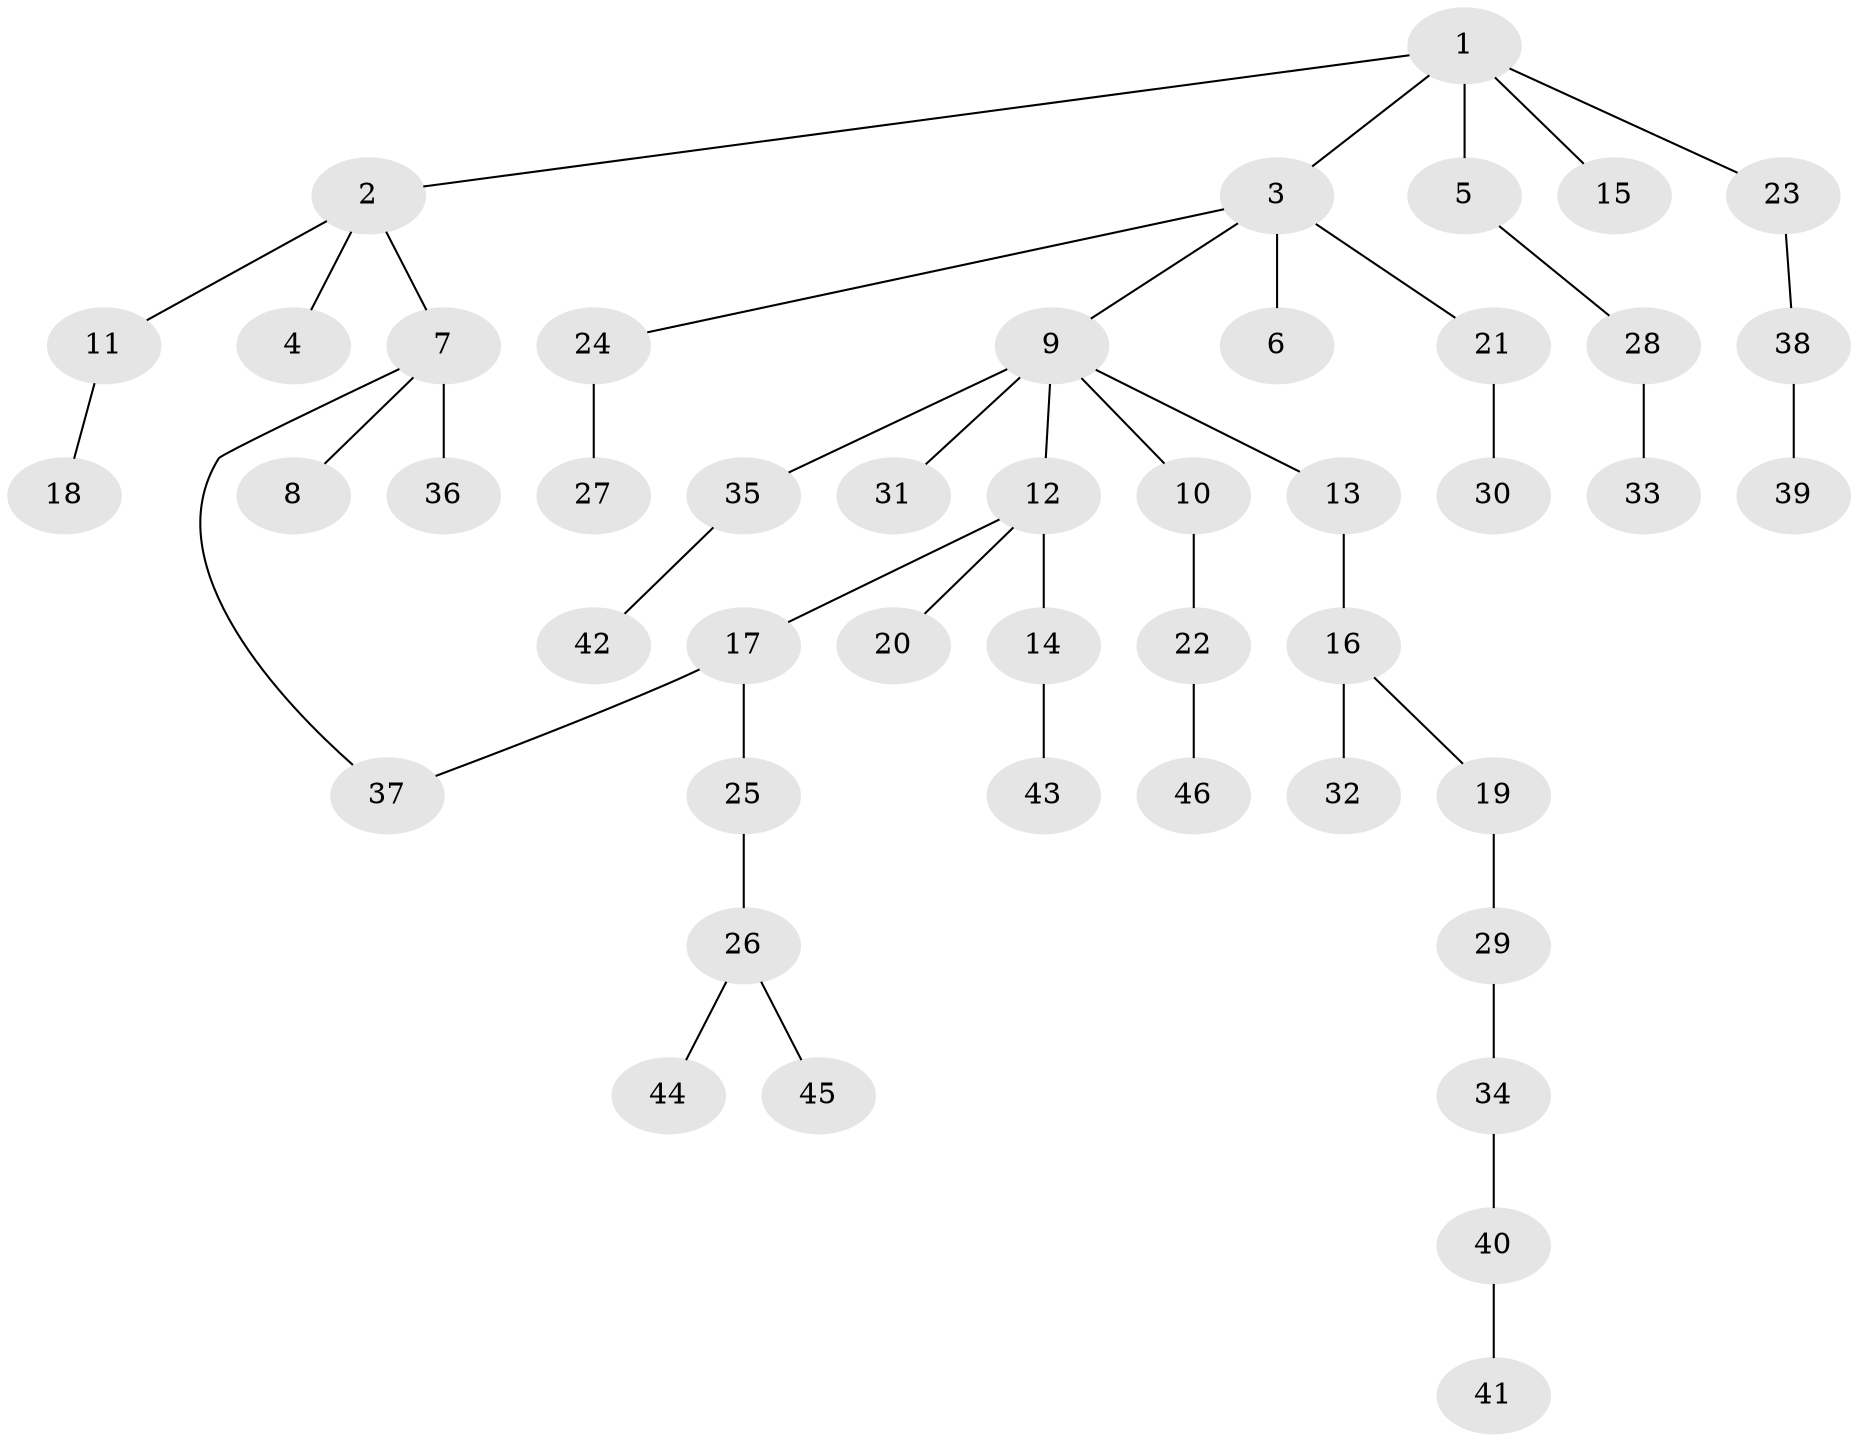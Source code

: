 // original degree distribution, {6: 0.03296703296703297, 5: 0.03296703296703297, 2: 0.21978021978021978, 3: 0.17582417582417584, 1: 0.5054945054945055, 4: 0.02197802197802198, 7: 0.01098901098901099}
// Generated by graph-tools (version 1.1) at 2025/34/03/09/25 02:34:21]
// undirected, 46 vertices, 46 edges
graph export_dot {
graph [start="1"]
  node [color=gray90,style=filled];
  1;
  2;
  3;
  4;
  5;
  6;
  7;
  8;
  9;
  10;
  11;
  12;
  13;
  14;
  15;
  16;
  17;
  18;
  19;
  20;
  21;
  22;
  23;
  24;
  25;
  26;
  27;
  28;
  29;
  30;
  31;
  32;
  33;
  34;
  35;
  36;
  37;
  38;
  39;
  40;
  41;
  42;
  43;
  44;
  45;
  46;
  1 -- 2 [weight=1.0];
  1 -- 3 [weight=1.0];
  1 -- 5 [weight=1.0];
  1 -- 15 [weight=1.0];
  1 -- 23 [weight=1.0];
  2 -- 4 [weight=1.0];
  2 -- 7 [weight=1.0];
  2 -- 11 [weight=1.0];
  3 -- 6 [weight=1.0];
  3 -- 9 [weight=1.0];
  3 -- 21 [weight=1.0];
  3 -- 24 [weight=1.0];
  5 -- 28 [weight=1.0];
  7 -- 8 [weight=1.0];
  7 -- 36 [weight=4.0];
  7 -- 37 [weight=1.0];
  9 -- 10 [weight=1.0];
  9 -- 12 [weight=1.0];
  9 -- 13 [weight=1.0];
  9 -- 31 [weight=1.0];
  9 -- 35 [weight=1.0];
  10 -- 22 [weight=1.0];
  11 -- 18 [weight=1.0];
  12 -- 14 [weight=1.0];
  12 -- 17 [weight=1.0];
  12 -- 20 [weight=1.0];
  13 -- 16 [weight=1.0];
  14 -- 43 [weight=1.0];
  16 -- 19 [weight=1.0];
  16 -- 32 [weight=1.0];
  17 -- 25 [weight=1.0];
  17 -- 37 [weight=1.0];
  19 -- 29 [weight=1.0];
  21 -- 30 [weight=2.0];
  22 -- 46 [weight=1.0];
  23 -- 38 [weight=1.0];
  24 -- 27 [weight=6.0];
  25 -- 26 [weight=1.0];
  26 -- 44 [weight=1.0];
  26 -- 45 [weight=1.0];
  28 -- 33 [weight=1.0];
  29 -- 34 [weight=1.0];
  34 -- 40 [weight=1.0];
  35 -- 42 [weight=1.0];
  38 -- 39 [weight=1.0];
  40 -- 41 [weight=1.0];
}
